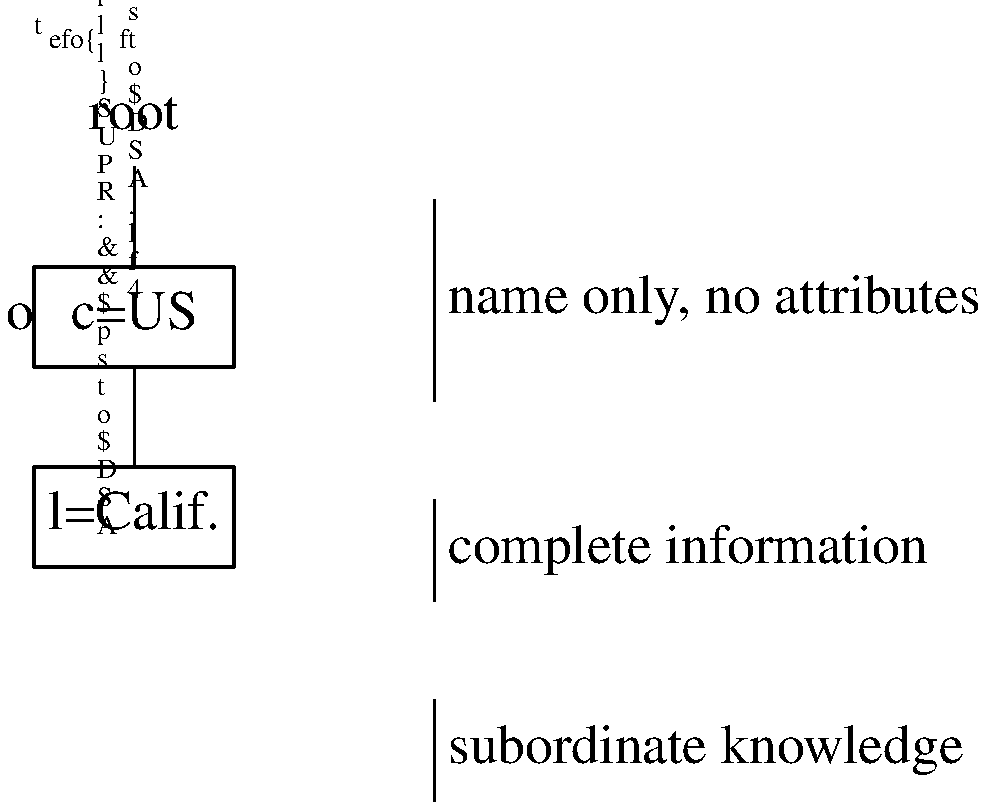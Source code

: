 \tt
\def\foo{\begin{tabular}[c]{rll}SUPR:&& $\mapsto$ DSA\#1\\CROSSR:& \verb|{ c=US, l=Nevada }|& $\mapsto$ DSA\#2\end{tabular}\ }
\def\bar{\begin{tabular}[t]{rll}SUBR:& \verb|{ c=US, l=Calif., l=Mountain View }|& $\mapsto$ DSA\#3\\NSSR:& \verb|{ c=US, l=Calif., unknown }|& $\mapsto$ DSA\#4\end{tabular}}
.PS 2.0i
.ps 20
boxwid = 4*boxwid/3
##
define subtree @
	line from $1.s \
	     to   ($1.s.x-boxwid, $1.s.y-3*boxht)
	line from ($1.s.x-boxwid, $1.s.y-3*boxht) \
	     to   ($1.s.x+boxwid, $1.s.y-3*boxht)
	line from ($1.s.x+boxwid, $1.s.y-3*boxht) \
	     to $1.s
	move to ($1.s.x, $1.s.y-boxht*2); "$\cdots$"
@
## figure D-24
B1:	box invis "root"
B2:	box with .n at (B1.s.x, B1.s.y-lineht) "c=US"
	line from B2.n to B1.s
##
B3:	box with .n at (B2.s.x, B2.s.y-lineht) "l=Calif."
	line from B3.n to B2.s
	move to B2.w; "\foo" rjust
	move to (B3.e.x, B3.s.y-lineht); "\bar" rjust
##
	line from (B2.ne.x+2*linewid, B1.se.y) \
	     to   (B2.ne.x+2*linewid, B2.se.y)
	move to (B2.ne.x+2*linewid, (B1.se.y+B2.se.y)/2); \
		"\ name only, no attributes" ljust
	line from (B2.ne.x+2*linewid, B3.ne.y) \
	     to   (B2.ne.x+2*linewid, B3.s.y)
	move to (B2.ne.x+2*linewid, (B3.ne.y+B3.s.y)/2); \
		"\ complete information" ljust

	line from (B2.ne.x+2*linewid, B3.s.y-lineht) \
	     to   (B2.ne.x+2*linewid, B3.s.y-lineht-boxht)
	move to   (B2.ne.x+2*linewid, B3.s.y-lineht-boxht/2); \
		"\ subordinate knowledge" ljust
##
.PE
